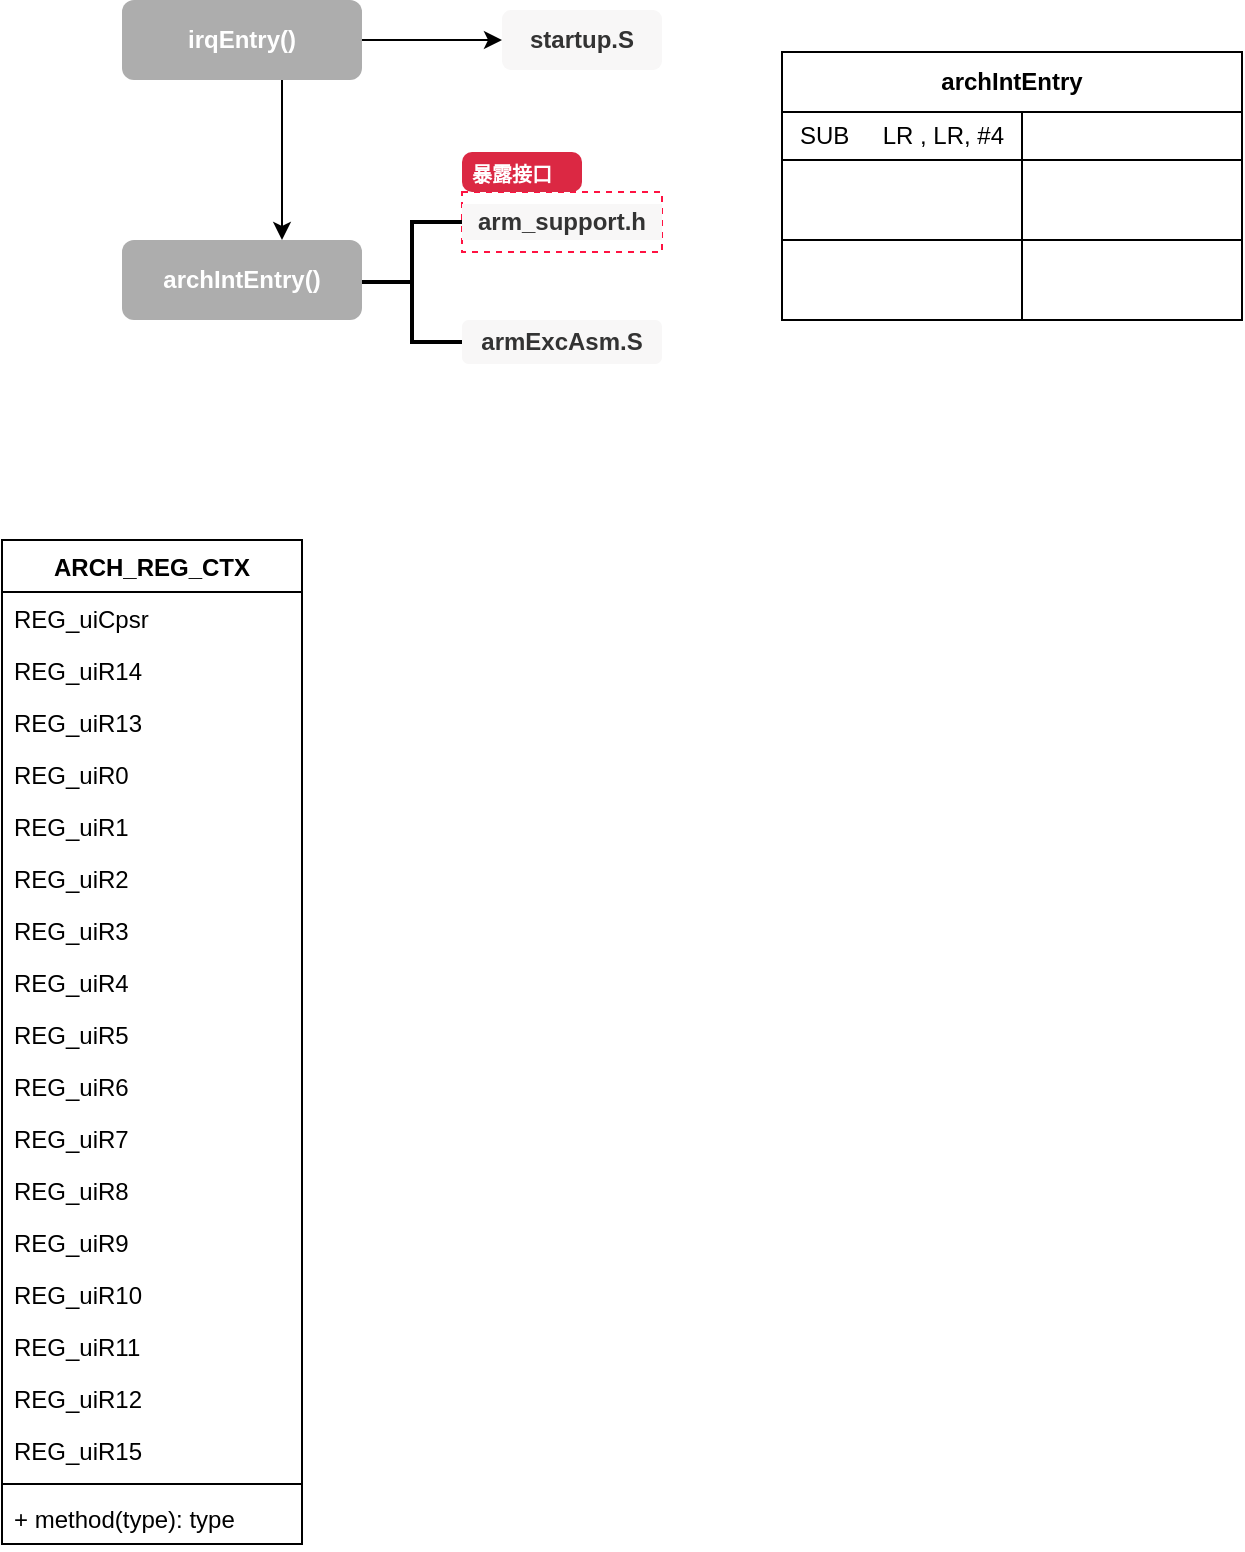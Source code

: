 <mxfile version="14.4.2" type="github">
  <diagram id="C5RBs43oDa-KdzZeNtuy" name="Page-1">
    <mxGraphModel dx="885" dy="742" grid="1" gridSize="10" guides="1" tooltips="1" connect="1" arrows="1" fold="1" page="1" pageScale="1" pageWidth="827" pageHeight="1169" background="#ffffff" math="0" shadow="0">
      <root>
        <mxCell id="WIyWlLk6GJQsqaUBKTNV-0" />
        <mxCell id="WIyWlLk6GJQsqaUBKTNV-1" parent="WIyWlLk6GJQsqaUBKTNV-0" />
        <mxCell id="WgdSejzUSwL9TSCPINQa-335" value="" style="edgeStyle=orthogonalEdgeStyle;curved=1;rounded=0;sketch=0;orthogonalLoop=1;jettySize=auto;html=1;shadow=0;startArrow=none;startFill=0;endArrow=classic;endFill=1;fontSize=12;fontColor=#000000;" parent="WIyWlLk6GJQsqaUBKTNV-1" source="WgdSejzUSwL9TSCPINQa-148" target="WgdSejzUSwL9TSCPINQa-149" edge="1">
          <mxGeometry relative="1" as="geometry" />
        </mxCell>
        <mxCell id="PD33SkjgevjiZklMwX0k-13" value="" style="edgeStyle=orthogonalEdgeStyle;rounded=0;orthogonalLoop=1;jettySize=auto;html=1;" parent="WIyWlLk6GJQsqaUBKTNV-1" source="WgdSejzUSwL9TSCPINQa-148" target="WgdSejzUSwL9TSCPINQa-324" edge="1">
          <mxGeometry relative="1" as="geometry">
            <Array as="points">
              <mxPoint x="190" y="100" />
              <mxPoint x="190" y="100" />
            </Array>
          </mxGeometry>
        </mxCell>
        <mxCell id="WgdSejzUSwL9TSCPINQa-148" value="&lt;b&gt;&lt;font color=&quot;#ffffff&quot;&gt;irqEntry()&lt;/font&gt;&lt;/b&gt;" style="rounded=1;whiteSpace=wrap;html=1;glass=0;sketch=0;align=center;fillColor=#ADADAD;strokeColor=none;" parent="WIyWlLk6GJQsqaUBKTNV-1" vertex="1">
          <mxGeometry x="110" y="20" width="120" height="40" as="geometry" />
        </mxCell>
        <mxCell id="WgdSejzUSwL9TSCPINQa-149" value="&lt;b&gt;&lt;font style=&quot;background-color: rgb(248 , 247 , 247)&quot; color=&quot;#333333&quot;&gt;startup.S&lt;/font&gt;&lt;/b&gt;" style="text;html=1;strokeColor=none;align=center;verticalAlign=middle;whiteSpace=wrap;rounded=1;glass=0;sketch=0;fillColor=#F8F7F7;" parent="WIyWlLk6GJQsqaUBKTNV-1" vertex="1">
          <mxGeometry x="300" y="25" width="80" height="30" as="geometry" />
        </mxCell>
        <mxCell id="WgdSejzUSwL9TSCPINQa-324" value="&lt;font color=&quot;#ffffff&quot;&gt;&lt;b&gt;archIntEntry()&lt;/b&gt;&lt;/font&gt;" style="rounded=1;whiteSpace=wrap;html=1;glass=0;sketch=0;align=center;fillColor=#ADADAD;strokeColor=none;" parent="WIyWlLk6GJQsqaUBKTNV-1" vertex="1">
          <mxGeometry x="110" y="140" width="120" height="40" as="geometry" />
        </mxCell>
        <mxCell id="WgdSejzUSwL9TSCPINQa-330" value="&lt;font color=&quot;#333333&quot;&gt;&lt;b&gt;armExcAsm.S&lt;/b&gt;&lt;/font&gt;" style="text;html=1;strokeColor=none;align=center;verticalAlign=middle;whiteSpace=wrap;rounded=1;glass=0;sketch=0;fillColor=#F8F7F7;" parent="WIyWlLk6GJQsqaUBKTNV-1" vertex="1">
          <mxGeometry x="280" y="180" width="100" height="22" as="geometry" />
        </mxCell>
        <mxCell id="WgdSejzUSwL9TSCPINQa-341" value="" style="strokeWidth=2;html=1;shape=mxgraph.flowchart.annotation_2;align=left;labelPosition=right;pointerEvents=1;rounded=0;glass=0;labelBackgroundColor=none;sketch=0;fillColor=none;gradientColor=none;fontSize=12;fontColor=#000000;" parent="WIyWlLk6GJQsqaUBKTNV-1" vertex="1">
          <mxGeometry x="230" y="131" width="50" height="60" as="geometry" />
        </mxCell>
        <mxCell id="WgdSejzUSwL9TSCPINQa-342" value="" style="group;rounded=1;" parent="WIyWlLk6GJQsqaUBKTNV-1" vertex="1" connectable="0">
          <mxGeometry x="280" y="96" width="100" height="50" as="geometry" />
        </mxCell>
        <mxCell id="WgdSejzUSwL9TSCPINQa-343" value="" style="group" parent="WgdSejzUSwL9TSCPINQa-342" vertex="1" connectable="0">
          <mxGeometry width="100" height="50" as="geometry" />
        </mxCell>
        <mxCell id="WgdSejzUSwL9TSCPINQa-338" value="" style="whiteSpace=wrap;html=1;rounded=0;glass=0;labelBackgroundColor=none;sketch=0;gradientColor=none;fontSize=12;fontColor=#000000;align=left;dashed=1;fillColor=none;strokeColor=#FF1241;" parent="WgdSejzUSwL9TSCPINQa-343" vertex="1">
          <mxGeometry y="20" width="100" height="30" as="geometry" />
        </mxCell>
        <mxCell id="WgdSejzUSwL9TSCPINQa-340" value="&lt;font style=&quot;font-size: 10px&quot;&gt;暴露接口&lt;/font&gt;" style="html=1;shadow=0;dashed=0;shape=mxgraph.bootstrap.rrect;rSize=5;strokeColor=none;strokeWidth=1;fillColor=#DB2843;fontColor=#FFFFFF;whiteSpace=wrap;align=left;verticalAlign=middle;spacingLeft=0;fontStyle=1;fontSize=14;spacing=5;rounded=0;glass=0;labelBackgroundColor=none;sketch=0;" parent="WgdSejzUSwL9TSCPINQa-343" vertex="1">
          <mxGeometry width="60" height="20" as="geometry" />
        </mxCell>
        <mxCell id="WgdSejzUSwL9TSCPINQa-326" value="&lt;b&gt;&lt;font style=&quot;background-color: rgb(248 , 247 , 247)&quot; color=&quot;#333333&quot;&gt;arm_support.h&lt;/font&gt;&lt;/b&gt;" style="text;html=1;strokeColor=none;align=center;verticalAlign=middle;whiteSpace=wrap;rounded=0;glass=0;sketch=0;fillColor=#F8F7F7;" parent="WgdSejzUSwL9TSCPINQa-343" vertex="1">
          <mxGeometry y="26" width="100" height="18" as="geometry" />
        </mxCell>
        <mxCell id="PD33SkjgevjiZklMwX0k-0" value="archIntEntry" style="shape=table;html=1;whiteSpace=wrap;startSize=30;container=1;collapsible=0;childLayout=tableLayout;fontStyle=1;align=center;" parent="WIyWlLk6GJQsqaUBKTNV-1" vertex="1">
          <mxGeometry x="440" y="46" width="230" height="134" as="geometry" />
        </mxCell>
        <mxCell id="PD33SkjgevjiZklMwX0k-1" value="" style="shape=partialRectangle;html=1;whiteSpace=wrap;collapsible=0;dropTarget=0;pointerEvents=0;fillColor=none;top=0;left=0;bottom=0;right=0;points=[[0,0.5],[1,0.5]];portConstraint=eastwest;" parent="PD33SkjgevjiZklMwX0k-0" vertex="1">
          <mxGeometry y="30" width="230" height="24" as="geometry" />
        </mxCell>
        <mxCell id="PD33SkjgevjiZklMwX0k-2" value="SUB&amp;nbsp; &amp;nbsp; &amp;nbsp;LR , LR, #4" style="shape=partialRectangle;html=1;whiteSpace=wrap;connectable=0;fillColor=none;top=0;left=0;bottom=0;right=0;overflow=hidden;" parent="PD33SkjgevjiZklMwX0k-1" vertex="1">
          <mxGeometry width="120" height="24" as="geometry" />
        </mxCell>
        <mxCell id="PD33SkjgevjiZklMwX0k-3" value="" style="shape=partialRectangle;html=1;whiteSpace=wrap;connectable=0;fillColor=none;top=0;left=0;bottom=0;right=0;overflow=hidden;" parent="PD33SkjgevjiZklMwX0k-1" vertex="1">
          <mxGeometry x="120" width="110" height="24" as="geometry" />
        </mxCell>
        <mxCell id="PD33SkjgevjiZklMwX0k-5" value="" style="shape=partialRectangle;html=1;whiteSpace=wrap;collapsible=0;dropTarget=0;pointerEvents=0;fillColor=none;top=0;left=0;bottom=0;right=0;points=[[0,0.5],[1,0.5]];portConstraint=eastwest;" parent="PD33SkjgevjiZklMwX0k-0" vertex="1">
          <mxGeometry y="54" width="230" height="40" as="geometry" />
        </mxCell>
        <mxCell id="PD33SkjgevjiZklMwX0k-6" value="" style="shape=partialRectangle;html=1;whiteSpace=wrap;connectable=0;fillColor=none;top=0;left=0;bottom=0;right=0;overflow=hidden;" parent="PD33SkjgevjiZklMwX0k-5" vertex="1">
          <mxGeometry width="120" height="40" as="geometry" />
        </mxCell>
        <mxCell id="PD33SkjgevjiZklMwX0k-7" value="" style="shape=partialRectangle;html=1;whiteSpace=wrap;connectable=0;fillColor=none;top=0;left=0;bottom=0;right=0;overflow=hidden;" parent="PD33SkjgevjiZklMwX0k-5" vertex="1">
          <mxGeometry x="120" width="110" height="40" as="geometry" />
        </mxCell>
        <mxCell id="PD33SkjgevjiZklMwX0k-9" value="" style="shape=partialRectangle;html=1;whiteSpace=wrap;collapsible=0;dropTarget=0;pointerEvents=0;fillColor=none;top=0;left=0;bottom=0;right=0;points=[[0,0.5],[1,0.5]];portConstraint=eastwest;" parent="PD33SkjgevjiZklMwX0k-0" vertex="1">
          <mxGeometry y="94" width="230" height="40" as="geometry" />
        </mxCell>
        <mxCell id="PD33SkjgevjiZklMwX0k-10" value="" style="shape=partialRectangle;html=1;whiteSpace=wrap;connectable=0;fillColor=none;top=0;left=0;bottom=0;right=0;overflow=hidden;" parent="PD33SkjgevjiZklMwX0k-9" vertex="1">
          <mxGeometry width="120" height="40" as="geometry" />
        </mxCell>
        <mxCell id="PD33SkjgevjiZklMwX0k-11" value="" style="shape=partialRectangle;html=1;whiteSpace=wrap;connectable=0;fillColor=none;top=0;left=0;bottom=0;right=0;overflow=hidden;" parent="PD33SkjgevjiZklMwX0k-9" vertex="1">
          <mxGeometry x="120" width="110" height="40" as="geometry" />
        </mxCell>
        <mxCell id="DCcyLNrI30p7s1O6LToq-0" value="ARCH_REG_CTX" style="swimlane;fontStyle=1;align=center;verticalAlign=top;childLayout=stackLayout;horizontal=1;startSize=26;horizontalStack=0;resizeParent=1;resizeParentMax=0;resizeLast=0;collapsible=1;marginBottom=0;" vertex="1" parent="WIyWlLk6GJQsqaUBKTNV-1">
          <mxGeometry x="50" y="290" width="150" height="502" as="geometry" />
        </mxCell>
        <mxCell id="DCcyLNrI30p7s1O6LToq-1" value="REG_uiCpsr" style="text;strokeColor=none;fillColor=none;align=left;verticalAlign=top;spacingLeft=4;spacingRight=4;overflow=hidden;rotatable=0;points=[[0,0.5],[1,0.5]];portConstraint=eastwest;" vertex="1" parent="DCcyLNrI30p7s1O6LToq-0">
          <mxGeometry y="26" width="150" height="26" as="geometry" />
        </mxCell>
        <mxCell id="DCcyLNrI30p7s1O6LToq-6" value="REG_uiR14" style="text;strokeColor=none;fillColor=none;align=left;verticalAlign=top;spacingLeft=4;spacingRight=4;overflow=hidden;rotatable=0;points=[[0,0.5],[1,0.5]];portConstraint=eastwest;" vertex="1" parent="DCcyLNrI30p7s1O6LToq-0">
          <mxGeometry y="52" width="150" height="26" as="geometry" />
        </mxCell>
        <mxCell id="DCcyLNrI30p7s1O6LToq-8" value="REG_uiR13" style="text;strokeColor=none;fillColor=none;align=left;verticalAlign=top;spacingLeft=4;spacingRight=4;overflow=hidden;rotatable=0;points=[[0,0.5],[1,0.5]];portConstraint=eastwest;" vertex="1" parent="DCcyLNrI30p7s1O6LToq-0">
          <mxGeometry y="78" width="150" height="26" as="geometry" />
        </mxCell>
        <mxCell id="DCcyLNrI30p7s1O6LToq-9" value="REG_uiR0" style="text;strokeColor=none;fillColor=none;align=left;verticalAlign=top;spacingLeft=4;spacingRight=4;overflow=hidden;rotatable=0;points=[[0,0.5],[1,0.5]];portConstraint=eastwest;" vertex="1" parent="DCcyLNrI30p7s1O6LToq-0">
          <mxGeometry y="104" width="150" height="26" as="geometry" />
        </mxCell>
        <mxCell id="DCcyLNrI30p7s1O6LToq-10" value="REG_uiR1" style="text;strokeColor=none;fillColor=none;align=left;verticalAlign=top;spacingLeft=4;spacingRight=4;overflow=hidden;rotatable=0;points=[[0,0.5],[1,0.5]];portConstraint=eastwest;" vertex="1" parent="DCcyLNrI30p7s1O6LToq-0">
          <mxGeometry y="130" width="150" height="26" as="geometry" />
        </mxCell>
        <mxCell id="DCcyLNrI30p7s1O6LToq-11" value="REG_uiR2" style="text;strokeColor=none;fillColor=none;align=left;verticalAlign=top;spacingLeft=4;spacingRight=4;overflow=hidden;rotatable=0;points=[[0,0.5],[1,0.5]];portConstraint=eastwest;" vertex="1" parent="DCcyLNrI30p7s1O6LToq-0">
          <mxGeometry y="156" width="150" height="26" as="geometry" />
        </mxCell>
        <mxCell id="DCcyLNrI30p7s1O6LToq-12" value="REG_uiR3" style="text;strokeColor=none;fillColor=none;align=left;verticalAlign=top;spacingLeft=4;spacingRight=4;overflow=hidden;rotatable=0;points=[[0,0.5],[1,0.5]];portConstraint=eastwest;" vertex="1" parent="DCcyLNrI30p7s1O6LToq-0">
          <mxGeometry y="182" width="150" height="26" as="geometry" />
        </mxCell>
        <mxCell id="DCcyLNrI30p7s1O6LToq-14" value="REG_uiR4" style="text;strokeColor=none;fillColor=none;align=left;verticalAlign=top;spacingLeft=4;spacingRight=4;overflow=hidden;rotatable=0;points=[[0,0.5],[1,0.5]];portConstraint=eastwest;" vertex="1" parent="DCcyLNrI30p7s1O6LToq-0">
          <mxGeometry y="208" width="150" height="26" as="geometry" />
        </mxCell>
        <mxCell id="DCcyLNrI30p7s1O6LToq-15" value="REG_uiR5" style="text;strokeColor=none;fillColor=none;align=left;verticalAlign=top;spacingLeft=4;spacingRight=4;overflow=hidden;rotatable=0;points=[[0,0.5],[1,0.5]];portConstraint=eastwest;" vertex="1" parent="DCcyLNrI30p7s1O6LToq-0">
          <mxGeometry y="234" width="150" height="26" as="geometry" />
        </mxCell>
        <mxCell id="DCcyLNrI30p7s1O6LToq-16" value="REG_uiR6" style="text;strokeColor=none;fillColor=none;align=left;verticalAlign=top;spacingLeft=4;spacingRight=4;overflow=hidden;rotatable=0;points=[[0,0.5],[1,0.5]];portConstraint=eastwest;" vertex="1" parent="DCcyLNrI30p7s1O6LToq-0">
          <mxGeometry y="260" width="150" height="26" as="geometry" />
        </mxCell>
        <mxCell id="DCcyLNrI30p7s1O6LToq-17" value="REG_uiR7" style="text;strokeColor=none;fillColor=none;align=left;verticalAlign=top;spacingLeft=4;spacingRight=4;overflow=hidden;rotatable=0;points=[[0,0.5],[1,0.5]];portConstraint=eastwest;" vertex="1" parent="DCcyLNrI30p7s1O6LToq-0">
          <mxGeometry y="286" width="150" height="26" as="geometry" />
        </mxCell>
        <mxCell id="DCcyLNrI30p7s1O6LToq-18" value="REG_uiR8" style="text;strokeColor=none;fillColor=none;align=left;verticalAlign=top;spacingLeft=4;spacingRight=4;overflow=hidden;rotatable=0;points=[[0,0.5],[1,0.5]];portConstraint=eastwest;" vertex="1" parent="DCcyLNrI30p7s1O6LToq-0">
          <mxGeometry y="312" width="150" height="26" as="geometry" />
        </mxCell>
        <mxCell id="DCcyLNrI30p7s1O6LToq-19" value="REG_uiR9" style="text;strokeColor=none;fillColor=none;align=left;verticalAlign=top;spacingLeft=4;spacingRight=4;overflow=hidden;rotatable=0;points=[[0,0.5],[1,0.5]];portConstraint=eastwest;" vertex="1" parent="DCcyLNrI30p7s1O6LToq-0">
          <mxGeometry y="338" width="150" height="26" as="geometry" />
        </mxCell>
        <mxCell id="DCcyLNrI30p7s1O6LToq-20" value="REG_uiR10" style="text;strokeColor=none;fillColor=none;align=left;verticalAlign=top;spacingLeft=4;spacingRight=4;overflow=hidden;rotatable=0;points=[[0,0.5],[1,0.5]];portConstraint=eastwest;" vertex="1" parent="DCcyLNrI30p7s1O6LToq-0">
          <mxGeometry y="364" width="150" height="26" as="geometry" />
        </mxCell>
        <mxCell id="DCcyLNrI30p7s1O6LToq-21" value="REG_uiR11" style="text;strokeColor=none;fillColor=none;align=left;verticalAlign=top;spacingLeft=4;spacingRight=4;overflow=hidden;rotatable=0;points=[[0,0.5],[1,0.5]];portConstraint=eastwest;" vertex="1" parent="DCcyLNrI30p7s1O6LToq-0">
          <mxGeometry y="390" width="150" height="26" as="geometry" />
        </mxCell>
        <mxCell id="DCcyLNrI30p7s1O6LToq-22" value="REG_uiR12" style="text;strokeColor=none;fillColor=none;align=left;verticalAlign=top;spacingLeft=4;spacingRight=4;overflow=hidden;rotatable=0;points=[[0,0.5],[1,0.5]];portConstraint=eastwest;" vertex="1" parent="DCcyLNrI30p7s1O6LToq-0">
          <mxGeometry y="416" width="150" height="26" as="geometry" />
        </mxCell>
        <mxCell id="DCcyLNrI30p7s1O6LToq-23" value="REG_uiR15" style="text;strokeColor=none;fillColor=none;align=left;verticalAlign=top;spacingLeft=4;spacingRight=4;overflow=hidden;rotatable=0;points=[[0,0.5],[1,0.5]];portConstraint=eastwest;" vertex="1" parent="DCcyLNrI30p7s1O6LToq-0">
          <mxGeometry y="442" width="150" height="26" as="geometry" />
        </mxCell>
        <mxCell id="DCcyLNrI30p7s1O6LToq-2" value="" style="line;strokeWidth=1;fillColor=none;align=left;verticalAlign=middle;spacingTop=-1;spacingLeft=3;spacingRight=3;rotatable=0;labelPosition=right;points=[];portConstraint=eastwest;" vertex="1" parent="DCcyLNrI30p7s1O6LToq-0">
          <mxGeometry y="468" width="150" height="8" as="geometry" />
        </mxCell>
        <mxCell id="DCcyLNrI30p7s1O6LToq-3" value="+ method(type): type" style="text;strokeColor=none;fillColor=none;align=left;verticalAlign=top;spacingLeft=4;spacingRight=4;overflow=hidden;rotatable=0;points=[[0,0.5],[1,0.5]];portConstraint=eastwest;" vertex="1" parent="DCcyLNrI30p7s1O6LToq-0">
          <mxGeometry y="476" width="150" height="26" as="geometry" />
        </mxCell>
      </root>
    </mxGraphModel>
  </diagram>
</mxfile>

